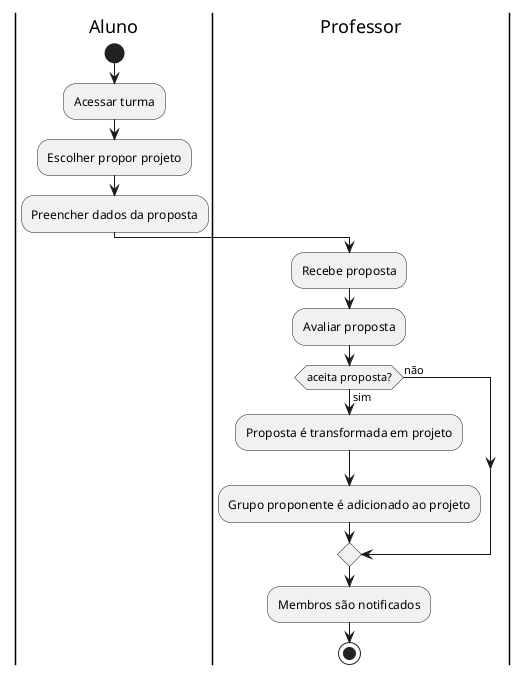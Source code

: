 @startuml
|Aluno|
start
:Acessar turma;
:Escolher propor projeto;
:Preencher dados da proposta;
|Professor|
:Recebe proposta;
:Avaliar proposta;
if (aceita proposta?) then (sim)
 :Proposta é transformada em projeto;
 :Grupo proponente é adicionado ao projeto;
else (não)
endif
:Membros são notificados;
stop
@enduml
